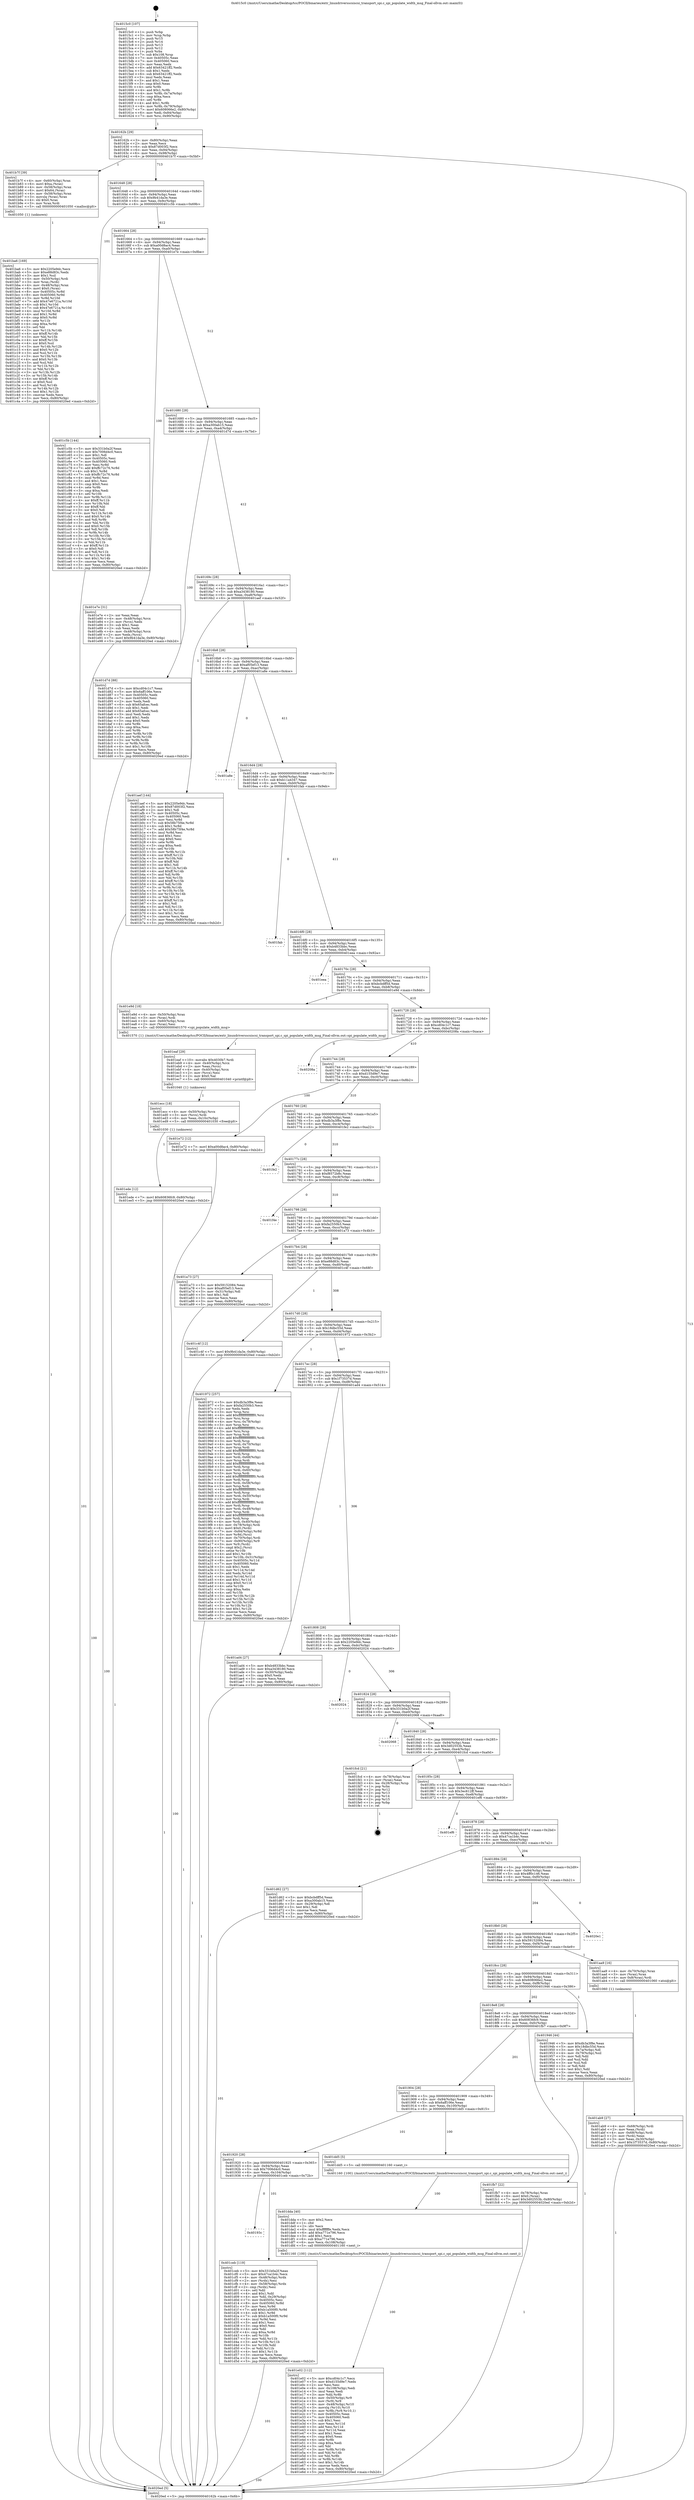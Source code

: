 digraph "0x4015c0" {
  label = "0x4015c0 (/mnt/c/Users/mathe/Desktop/tcc/POCII/binaries/extr_linuxdriversscsiscsi_transport_spi.c_spi_populate_width_msg_Final-ollvm.out::main(0))"
  labelloc = "t"
  node[shape=record]

  Entry [label="",width=0.3,height=0.3,shape=circle,fillcolor=black,style=filled]
  "0x40162b" [label="{
     0x40162b [29]\l
     | [instrs]\l
     &nbsp;&nbsp;0x40162b \<+3\>: mov -0x80(%rbp),%eax\l
     &nbsp;&nbsp;0x40162e \<+2\>: mov %eax,%ecx\l
     &nbsp;&nbsp;0x401630 \<+6\>: sub $0x87d003f2,%ecx\l
     &nbsp;&nbsp;0x401636 \<+6\>: mov %eax,-0x94(%rbp)\l
     &nbsp;&nbsp;0x40163c \<+6\>: mov %ecx,-0x98(%rbp)\l
     &nbsp;&nbsp;0x401642 \<+6\>: je 0000000000401b7f \<main+0x5bf\>\l
  }"]
  "0x401b7f" [label="{
     0x401b7f [39]\l
     | [instrs]\l
     &nbsp;&nbsp;0x401b7f \<+4\>: mov -0x60(%rbp),%rax\l
     &nbsp;&nbsp;0x401b83 \<+6\>: movl $0xa,(%rax)\l
     &nbsp;&nbsp;0x401b89 \<+4\>: mov -0x58(%rbp),%rax\l
     &nbsp;&nbsp;0x401b8d \<+6\>: movl $0x64,(%rax)\l
     &nbsp;&nbsp;0x401b93 \<+4\>: mov -0x58(%rbp),%rax\l
     &nbsp;&nbsp;0x401b97 \<+3\>: movslq (%rax),%rax\l
     &nbsp;&nbsp;0x401b9a \<+4\>: shl $0x0,%rax\l
     &nbsp;&nbsp;0x401b9e \<+3\>: mov %rax,%rdi\l
     &nbsp;&nbsp;0x401ba1 \<+5\>: call 0000000000401050 \<malloc@plt\>\l
     | [calls]\l
     &nbsp;&nbsp;0x401050 \{1\} (unknown)\l
  }"]
  "0x401648" [label="{
     0x401648 [28]\l
     | [instrs]\l
     &nbsp;&nbsp;0x401648 \<+5\>: jmp 000000000040164d \<main+0x8d\>\l
     &nbsp;&nbsp;0x40164d \<+6\>: mov -0x94(%rbp),%eax\l
     &nbsp;&nbsp;0x401653 \<+5\>: sub $0x9b41da3e,%eax\l
     &nbsp;&nbsp;0x401658 \<+6\>: mov %eax,-0x9c(%rbp)\l
     &nbsp;&nbsp;0x40165e \<+6\>: je 0000000000401c5b \<main+0x69b\>\l
  }"]
  Exit [label="",width=0.3,height=0.3,shape=circle,fillcolor=black,style=filled,peripheries=2]
  "0x401c5b" [label="{
     0x401c5b [144]\l
     | [instrs]\l
     &nbsp;&nbsp;0x401c5b \<+5\>: mov $0x331b0a2f,%eax\l
     &nbsp;&nbsp;0x401c60 \<+5\>: mov $0x7006d4c0,%ecx\l
     &nbsp;&nbsp;0x401c65 \<+2\>: mov $0x1,%dl\l
     &nbsp;&nbsp;0x401c67 \<+7\>: mov 0x40505c,%esi\l
     &nbsp;&nbsp;0x401c6e \<+7\>: mov 0x405060,%edi\l
     &nbsp;&nbsp;0x401c75 \<+3\>: mov %esi,%r8d\l
     &nbsp;&nbsp;0x401c78 \<+7\>: add $0xffc72c76,%r8d\l
     &nbsp;&nbsp;0x401c7f \<+4\>: sub $0x1,%r8d\l
     &nbsp;&nbsp;0x401c83 \<+7\>: sub $0xffc72c76,%r8d\l
     &nbsp;&nbsp;0x401c8a \<+4\>: imul %r8d,%esi\l
     &nbsp;&nbsp;0x401c8e \<+3\>: and $0x1,%esi\l
     &nbsp;&nbsp;0x401c91 \<+3\>: cmp $0x0,%esi\l
     &nbsp;&nbsp;0x401c94 \<+4\>: sete %r9b\l
     &nbsp;&nbsp;0x401c98 \<+3\>: cmp $0xa,%edi\l
     &nbsp;&nbsp;0x401c9b \<+4\>: setl %r10b\l
     &nbsp;&nbsp;0x401c9f \<+3\>: mov %r9b,%r11b\l
     &nbsp;&nbsp;0x401ca2 \<+4\>: xor $0xff,%r11b\l
     &nbsp;&nbsp;0x401ca6 \<+3\>: mov %r10b,%bl\l
     &nbsp;&nbsp;0x401ca9 \<+3\>: xor $0xff,%bl\l
     &nbsp;&nbsp;0x401cac \<+3\>: xor $0x0,%dl\l
     &nbsp;&nbsp;0x401caf \<+3\>: mov %r11b,%r14b\l
     &nbsp;&nbsp;0x401cb2 \<+4\>: and $0x0,%r14b\l
     &nbsp;&nbsp;0x401cb6 \<+3\>: and %dl,%r9b\l
     &nbsp;&nbsp;0x401cb9 \<+3\>: mov %bl,%r15b\l
     &nbsp;&nbsp;0x401cbc \<+4\>: and $0x0,%r15b\l
     &nbsp;&nbsp;0x401cc0 \<+3\>: and %dl,%r10b\l
     &nbsp;&nbsp;0x401cc3 \<+3\>: or %r9b,%r14b\l
     &nbsp;&nbsp;0x401cc6 \<+3\>: or %r10b,%r15b\l
     &nbsp;&nbsp;0x401cc9 \<+3\>: xor %r15b,%r14b\l
     &nbsp;&nbsp;0x401ccc \<+3\>: or %bl,%r11b\l
     &nbsp;&nbsp;0x401ccf \<+4\>: xor $0xff,%r11b\l
     &nbsp;&nbsp;0x401cd3 \<+3\>: or $0x0,%dl\l
     &nbsp;&nbsp;0x401cd6 \<+3\>: and %dl,%r11b\l
     &nbsp;&nbsp;0x401cd9 \<+3\>: or %r11b,%r14b\l
     &nbsp;&nbsp;0x401cdc \<+4\>: test $0x1,%r14b\l
     &nbsp;&nbsp;0x401ce0 \<+3\>: cmovne %ecx,%eax\l
     &nbsp;&nbsp;0x401ce3 \<+3\>: mov %eax,-0x80(%rbp)\l
     &nbsp;&nbsp;0x401ce6 \<+5\>: jmp 00000000004020ed \<main+0xb2d\>\l
  }"]
  "0x401664" [label="{
     0x401664 [28]\l
     | [instrs]\l
     &nbsp;&nbsp;0x401664 \<+5\>: jmp 0000000000401669 \<main+0xa9\>\l
     &nbsp;&nbsp;0x401669 \<+6\>: mov -0x94(%rbp),%eax\l
     &nbsp;&nbsp;0x40166f \<+5\>: sub $0xa00d8ac4,%eax\l
     &nbsp;&nbsp;0x401674 \<+6\>: mov %eax,-0xa0(%rbp)\l
     &nbsp;&nbsp;0x40167a \<+6\>: je 0000000000401e7e \<main+0x8be\>\l
  }"]
  "0x401ede" [label="{
     0x401ede [12]\l
     | [instrs]\l
     &nbsp;&nbsp;0x401ede \<+7\>: movl $0x60836fc9,-0x80(%rbp)\l
     &nbsp;&nbsp;0x401ee5 \<+5\>: jmp 00000000004020ed \<main+0xb2d\>\l
  }"]
  "0x401e7e" [label="{
     0x401e7e [31]\l
     | [instrs]\l
     &nbsp;&nbsp;0x401e7e \<+2\>: xor %eax,%eax\l
     &nbsp;&nbsp;0x401e80 \<+4\>: mov -0x48(%rbp),%rcx\l
     &nbsp;&nbsp;0x401e84 \<+2\>: mov (%rcx),%edx\l
     &nbsp;&nbsp;0x401e86 \<+3\>: sub $0x1,%eax\l
     &nbsp;&nbsp;0x401e89 \<+2\>: sub %eax,%edx\l
     &nbsp;&nbsp;0x401e8b \<+4\>: mov -0x48(%rbp),%rcx\l
     &nbsp;&nbsp;0x401e8f \<+2\>: mov %edx,(%rcx)\l
     &nbsp;&nbsp;0x401e91 \<+7\>: movl $0x9b41da3e,-0x80(%rbp)\l
     &nbsp;&nbsp;0x401e98 \<+5\>: jmp 00000000004020ed \<main+0xb2d\>\l
  }"]
  "0x401680" [label="{
     0x401680 [28]\l
     | [instrs]\l
     &nbsp;&nbsp;0x401680 \<+5\>: jmp 0000000000401685 \<main+0xc5\>\l
     &nbsp;&nbsp;0x401685 \<+6\>: mov -0x94(%rbp),%eax\l
     &nbsp;&nbsp;0x40168b \<+5\>: sub $0xa300ab15,%eax\l
     &nbsp;&nbsp;0x401690 \<+6\>: mov %eax,-0xa4(%rbp)\l
     &nbsp;&nbsp;0x401696 \<+6\>: je 0000000000401d7d \<main+0x7bd\>\l
  }"]
  "0x401ecc" [label="{
     0x401ecc [18]\l
     | [instrs]\l
     &nbsp;&nbsp;0x401ecc \<+4\>: mov -0x50(%rbp),%rcx\l
     &nbsp;&nbsp;0x401ed0 \<+3\>: mov (%rcx),%rdi\l
     &nbsp;&nbsp;0x401ed3 \<+6\>: mov %eax,-0x10c(%rbp)\l
     &nbsp;&nbsp;0x401ed9 \<+5\>: call 0000000000401030 \<free@plt\>\l
     | [calls]\l
     &nbsp;&nbsp;0x401030 \{1\} (unknown)\l
  }"]
  "0x401d7d" [label="{
     0x401d7d [88]\l
     | [instrs]\l
     &nbsp;&nbsp;0x401d7d \<+5\>: mov $0xcd04c1c7,%eax\l
     &nbsp;&nbsp;0x401d82 \<+5\>: mov $0x6aff106e,%ecx\l
     &nbsp;&nbsp;0x401d87 \<+7\>: mov 0x40505c,%edx\l
     &nbsp;&nbsp;0x401d8e \<+7\>: mov 0x405060,%esi\l
     &nbsp;&nbsp;0x401d95 \<+2\>: mov %edx,%edi\l
     &nbsp;&nbsp;0x401d97 \<+6\>: sub $0x65afcec,%edi\l
     &nbsp;&nbsp;0x401d9d \<+3\>: sub $0x1,%edi\l
     &nbsp;&nbsp;0x401da0 \<+6\>: add $0x65afcec,%edi\l
     &nbsp;&nbsp;0x401da6 \<+3\>: imul %edi,%edx\l
     &nbsp;&nbsp;0x401da9 \<+3\>: and $0x1,%edx\l
     &nbsp;&nbsp;0x401dac \<+3\>: cmp $0x0,%edx\l
     &nbsp;&nbsp;0x401daf \<+4\>: sete %r8b\l
     &nbsp;&nbsp;0x401db3 \<+3\>: cmp $0xa,%esi\l
     &nbsp;&nbsp;0x401db6 \<+4\>: setl %r9b\l
     &nbsp;&nbsp;0x401dba \<+3\>: mov %r8b,%r10b\l
     &nbsp;&nbsp;0x401dbd \<+3\>: and %r9b,%r10b\l
     &nbsp;&nbsp;0x401dc0 \<+3\>: xor %r9b,%r8b\l
     &nbsp;&nbsp;0x401dc3 \<+3\>: or %r8b,%r10b\l
     &nbsp;&nbsp;0x401dc6 \<+4\>: test $0x1,%r10b\l
     &nbsp;&nbsp;0x401dca \<+3\>: cmovne %ecx,%eax\l
     &nbsp;&nbsp;0x401dcd \<+3\>: mov %eax,-0x80(%rbp)\l
     &nbsp;&nbsp;0x401dd0 \<+5\>: jmp 00000000004020ed \<main+0xb2d\>\l
  }"]
  "0x40169c" [label="{
     0x40169c [28]\l
     | [instrs]\l
     &nbsp;&nbsp;0x40169c \<+5\>: jmp 00000000004016a1 \<main+0xe1\>\l
     &nbsp;&nbsp;0x4016a1 \<+6\>: mov -0x94(%rbp),%eax\l
     &nbsp;&nbsp;0x4016a7 \<+5\>: sub $0xa3438180,%eax\l
     &nbsp;&nbsp;0x4016ac \<+6\>: mov %eax,-0xa8(%rbp)\l
     &nbsp;&nbsp;0x4016b2 \<+6\>: je 0000000000401aef \<main+0x52f\>\l
  }"]
  "0x401eaf" [label="{
     0x401eaf [29]\l
     | [instrs]\l
     &nbsp;&nbsp;0x401eaf \<+10\>: movabs $0x4030b7,%rdi\l
     &nbsp;&nbsp;0x401eb9 \<+4\>: mov -0x40(%rbp),%rcx\l
     &nbsp;&nbsp;0x401ebd \<+2\>: mov %eax,(%rcx)\l
     &nbsp;&nbsp;0x401ebf \<+4\>: mov -0x40(%rbp),%rcx\l
     &nbsp;&nbsp;0x401ec3 \<+2\>: mov (%rcx),%esi\l
     &nbsp;&nbsp;0x401ec5 \<+2\>: mov $0x0,%al\l
     &nbsp;&nbsp;0x401ec7 \<+5\>: call 0000000000401040 \<printf@plt\>\l
     | [calls]\l
     &nbsp;&nbsp;0x401040 \{1\} (unknown)\l
  }"]
  "0x401aef" [label="{
     0x401aef [144]\l
     | [instrs]\l
     &nbsp;&nbsp;0x401aef \<+5\>: mov $0x2205e9dc,%eax\l
     &nbsp;&nbsp;0x401af4 \<+5\>: mov $0x87d003f2,%ecx\l
     &nbsp;&nbsp;0x401af9 \<+2\>: mov $0x1,%dl\l
     &nbsp;&nbsp;0x401afb \<+7\>: mov 0x40505c,%esi\l
     &nbsp;&nbsp;0x401b02 \<+7\>: mov 0x405060,%edi\l
     &nbsp;&nbsp;0x401b09 \<+3\>: mov %esi,%r8d\l
     &nbsp;&nbsp;0x401b0c \<+7\>: sub $0x58b75f4e,%r8d\l
     &nbsp;&nbsp;0x401b13 \<+4\>: sub $0x1,%r8d\l
     &nbsp;&nbsp;0x401b17 \<+7\>: add $0x58b75f4e,%r8d\l
     &nbsp;&nbsp;0x401b1e \<+4\>: imul %r8d,%esi\l
     &nbsp;&nbsp;0x401b22 \<+3\>: and $0x1,%esi\l
     &nbsp;&nbsp;0x401b25 \<+3\>: cmp $0x0,%esi\l
     &nbsp;&nbsp;0x401b28 \<+4\>: sete %r9b\l
     &nbsp;&nbsp;0x401b2c \<+3\>: cmp $0xa,%edi\l
     &nbsp;&nbsp;0x401b2f \<+4\>: setl %r10b\l
     &nbsp;&nbsp;0x401b33 \<+3\>: mov %r9b,%r11b\l
     &nbsp;&nbsp;0x401b36 \<+4\>: xor $0xff,%r11b\l
     &nbsp;&nbsp;0x401b3a \<+3\>: mov %r10b,%bl\l
     &nbsp;&nbsp;0x401b3d \<+3\>: xor $0xff,%bl\l
     &nbsp;&nbsp;0x401b40 \<+3\>: xor $0x1,%dl\l
     &nbsp;&nbsp;0x401b43 \<+3\>: mov %r11b,%r14b\l
     &nbsp;&nbsp;0x401b46 \<+4\>: and $0xff,%r14b\l
     &nbsp;&nbsp;0x401b4a \<+3\>: and %dl,%r9b\l
     &nbsp;&nbsp;0x401b4d \<+3\>: mov %bl,%r15b\l
     &nbsp;&nbsp;0x401b50 \<+4\>: and $0xff,%r15b\l
     &nbsp;&nbsp;0x401b54 \<+3\>: and %dl,%r10b\l
     &nbsp;&nbsp;0x401b57 \<+3\>: or %r9b,%r14b\l
     &nbsp;&nbsp;0x401b5a \<+3\>: or %r10b,%r15b\l
     &nbsp;&nbsp;0x401b5d \<+3\>: xor %r15b,%r14b\l
     &nbsp;&nbsp;0x401b60 \<+3\>: or %bl,%r11b\l
     &nbsp;&nbsp;0x401b63 \<+4\>: xor $0xff,%r11b\l
     &nbsp;&nbsp;0x401b67 \<+3\>: or $0x1,%dl\l
     &nbsp;&nbsp;0x401b6a \<+3\>: and %dl,%r11b\l
     &nbsp;&nbsp;0x401b6d \<+3\>: or %r11b,%r14b\l
     &nbsp;&nbsp;0x401b70 \<+4\>: test $0x1,%r14b\l
     &nbsp;&nbsp;0x401b74 \<+3\>: cmovne %ecx,%eax\l
     &nbsp;&nbsp;0x401b77 \<+3\>: mov %eax,-0x80(%rbp)\l
     &nbsp;&nbsp;0x401b7a \<+5\>: jmp 00000000004020ed \<main+0xb2d\>\l
  }"]
  "0x4016b8" [label="{
     0x4016b8 [28]\l
     | [instrs]\l
     &nbsp;&nbsp;0x4016b8 \<+5\>: jmp 00000000004016bd \<main+0xfd\>\l
     &nbsp;&nbsp;0x4016bd \<+6\>: mov -0x94(%rbp),%eax\l
     &nbsp;&nbsp;0x4016c3 \<+5\>: sub $0xaf05ef13,%eax\l
     &nbsp;&nbsp;0x4016c8 \<+6\>: mov %eax,-0xac(%rbp)\l
     &nbsp;&nbsp;0x4016ce \<+6\>: je 0000000000401a8e \<main+0x4ce\>\l
  }"]
  "0x401e02" [label="{
     0x401e02 [112]\l
     | [instrs]\l
     &nbsp;&nbsp;0x401e02 \<+5\>: mov $0xcd04c1c7,%ecx\l
     &nbsp;&nbsp;0x401e07 \<+5\>: mov $0xd155d9e7,%edx\l
     &nbsp;&nbsp;0x401e0c \<+2\>: xor %esi,%esi\l
     &nbsp;&nbsp;0x401e0e \<+6\>: mov -0x108(%rbp),%edi\l
     &nbsp;&nbsp;0x401e14 \<+3\>: imul %eax,%edi\l
     &nbsp;&nbsp;0x401e17 \<+3\>: mov %dil,%r8b\l
     &nbsp;&nbsp;0x401e1a \<+4\>: mov -0x50(%rbp),%r9\l
     &nbsp;&nbsp;0x401e1e \<+3\>: mov (%r9),%r9\l
     &nbsp;&nbsp;0x401e21 \<+4\>: mov -0x48(%rbp),%r10\l
     &nbsp;&nbsp;0x401e25 \<+3\>: movslq (%r10),%r10\l
     &nbsp;&nbsp;0x401e28 \<+4\>: mov %r8b,(%r9,%r10,1)\l
     &nbsp;&nbsp;0x401e2c \<+7\>: mov 0x40505c,%eax\l
     &nbsp;&nbsp;0x401e33 \<+7\>: mov 0x405060,%edi\l
     &nbsp;&nbsp;0x401e3a \<+3\>: sub $0x1,%esi\l
     &nbsp;&nbsp;0x401e3d \<+3\>: mov %eax,%r11d\l
     &nbsp;&nbsp;0x401e40 \<+3\>: add %esi,%r11d\l
     &nbsp;&nbsp;0x401e43 \<+4\>: imul %r11d,%eax\l
     &nbsp;&nbsp;0x401e47 \<+3\>: and $0x1,%eax\l
     &nbsp;&nbsp;0x401e4a \<+3\>: cmp $0x0,%eax\l
     &nbsp;&nbsp;0x401e4d \<+4\>: sete %r8b\l
     &nbsp;&nbsp;0x401e51 \<+3\>: cmp $0xa,%edi\l
     &nbsp;&nbsp;0x401e54 \<+3\>: setl %bl\l
     &nbsp;&nbsp;0x401e57 \<+3\>: mov %r8b,%r14b\l
     &nbsp;&nbsp;0x401e5a \<+3\>: and %bl,%r14b\l
     &nbsp;&nbsp;0x401e5d \<+3\>: xor %bl,%r8b\l
     &nbsp;&nbsp;0x401e60 \<+3\>: or %r8b,%r14b\l
     &nbsp;&nbsp;0x401e63 \<+4\>: test $0x1,%r14b\l
     &nbsp;&nbsp;0x401e67 \<+3\>: cmovne %edx,%ecx\l
     &nbsp;&nbsp;0x401e6a \<+3\>: mov %ecx,-0x80(%rbp)\l
     &nbsp;&nbsp;0x401e6d \<+5\>: jmp 00000000004020ed \<main+0xb2d\>\l
  }"]
  "0x401a8e" [label="{
     0x401a8e\l
  }", style=dashed]
  "0x4016d4" [label="{
     0x4016d4 [28]\l
     | [instrs]\l
     &nbsp;&nbsp;0x4016d4 \<+5\>: jmp 00000000004016d9 \<main+0x119\>\l
     &nbsp;&nbsp;0x4016d9 \<+6\>: mov -0x94(%rbp),%eax\l
     &nbsp;&nbsp;0x4016df \<+5\>: sub $0xb11a4347,%eax\l
     &nbsp;&nbsp;0x4016e4 \<+6\>: mov %eax,-0xb0(%rbp)\l
     &nbsp;&nbsp;0x4016ea \<+6\>: je 0000000000401fab \<main+0x9eb\>\l
  }"]
  "0x401dda" [label="{
     0x401dda [40]\l
     | [instrs]\l
     &nbsp;&nbsp;0x401dda \<+5\>: mov $0x2,%ecx\l
     &nbsp;&nbsp;0x401ddf \<+1\>: cltd\l
     &nbsp;&nbsp;0x401de0 \<+2\>: idiv %ecx\l
     &nbsp;&nbsp;0x401de2 \<+6\>: imul $0xfffffffe,%edx,%ecx\l
     &nbsp;&nbsp;0x401de8 \<+6\>: add $0xa771e796,%ecx\l
     &nbsp;&nbsp;0x401dee \<+3\>: add $0x1,%ecx\l
     &nbsp;&nbsp;0x401df1 \<+6\>: sub $0xa771e796,%ecx\l
     &nbsp;&nbsp;0x401df7 \<+6\>: mov %ecx,-0x108(%rbp)\l
     &nbsp;&nbsp;0x401dfd \<+5\>: call 0000000000401160 \<next_i\>\l
     | [calls]\l
     &nbsp;&nbsp;0x401160 \{100\} (/mnt/c/Users/mathe/Desktop/tcc/POCII/binaries/extr_linuxdriversscsiscsi_transport_spi.c_spi_populate_width_msg_Final-ollvm.out::next_i)\l
  }"]
  "0x401fab" [label="{
     0x401fab\l
  }", style=dashed]
  "0x4016f0" [label="{
     0x4016f0 [28]\l
     | [instrs]\l
     &nbsp;&nbsp;0x4016f0 \<+5\>: jmp 00000000004016f5 \<main+0x135\>\l
     &nbsp;&nbsp;0x4016f5 \<+6\>: mov -0x94(%rbp),%eax\l
     &nbsp;&nbsp;0x4016fb \<+5\>: sub $0xb4833bbc,%eax\l
     &nbsp;&nbsp;0x401700 \<+6\>: mov %eax,-0xb4(%rbp)\l
     &nbsp;&nbsp;0x401706 \<+6\>: je 0000000000401eea \<main+0x92a\>\l
  }"]
  "0x40193c" [label="{
     0x40193c\l
  }", style=dashed]
  "0x401eea" [label="{
     0x401eea\l
  }", style=dashed]
  "0x40170c" [label="{
     0x40170c [28]\l
     | [instrs]\l
     &nbsp;&nbsp;0x40170c \<+5\>: jmp 0000000000401711 \<main+0x151\>\l
     &nbsp;&nbsp;0x401711 \<+6\>: mov -0x94(%rbp),%eax\l
     &nbsp;&nbsp;0x401717 \<+5\>: sub $0xbcbdff5d,%eax\l
     &nbsp;&nbsp;0x40171c \<+6\>: mov %eax,-0xb8(%rbp)\l
     &nbsp;&nbsp;0x401722 \<+6\>: je 0000000000401e9d \<main+0x8dd\>\l
  }"]
  "0x401ceb" [label="{
     0x401ceb [119]\l
     | [instrs]\l
     &nbsp;&nbsp;0x401ceb \<+5\>: mov $0x331b0a2f,%eax\l
     &nbsp;&nbsp;0x401cf0 \<+5\>: mov $0x47ca1b4c,%ecx\l
     &nbsp;&nbsp;0x401cf5 \<+4\>: mov -0x48(%rbp),%rdx\l
     &nbsp;&nbsp;0x401cf9 \<+2\>: mov (%rdx),%esi\l
     &nbsp;&nbsp;0x401cfb \<+4\>: mov -0x58(%rbp),%rdx\l
     &nbsp;&nbsp;0x401cff \<+2\>: cmp (%rdx),%esi\l
     &nbsp;&nbsp;0x401d01 \<+4\>: setl %dil\l
     &nbsp;&nbsp;0x401d05 \<+4\>: and $0x1,%dil\l
     &nbsp;&nbsp;0x401d09 \<+4\>: mov %dil,-0x29(%rbp)\l
     &nbsp;&nbsp;0x401d0d \<+7\>: mov 0x40505c,%esi\l
     &nbsp;&nbsp;0x401d14 \<+8\>: mov 0x405060,%r8d\l
     &nbsp;&nbsp;0x401d1c \<+3\>: mov %esi,%r9d\l
     &nbsp;&nbsp;0x401d1f \<+7\>: add $0xb1a500f0,%r9d\l
     &nbsp;&nbsp;0x401d26 \<+4\>: sub $0x1,%r9d\l
     &nbsp;&nbsp;0x401d2a \<+7\>: sub $0xb1a500f0,%r9d\l
     &nbsp;&nbsp;0x401d31 \<+4\>: imul %r9d,%esi\l
     &nbsp;&nbsp;0x401d35 \<+3\>: and $0x1,%esi\l
     &nbsp;&nbsp;0x401d38 \<+3\>: cmp $0x0,%esi\l
     &nbsp;&nbsp;0x401d3b \<+4\>: sete %dil\l
     &nbsp;&nbsp;0x401d3f \<+4\>: cmp $0xa,%r8d\l
     &nbsp;&nbsp;0x401d43 \<+4\>: setl %r10b\l
     &nbsp;&nbsp;0x401d47 \<+3\>: mov %dil,%r11b\l
     &nbsp;&nbsp;0x401d4a \<+3\>: and %r10b,%r11b\l
     &nbsp;&nbsp;0x401d4d \<+3\>: xor %r10b,%dil\l
     &nbsp;&nbsp;0x401d50 \<+3\>: or %dil,%r11b\l
     &nbsp;&nbsp;0x401d53 \<+4\>: test $0x1,%r11b\l
     &nbsp;&nbsp;0x401d57 \<+3\>: cmovne %ecx,%eax\l
     &nbsp;&nbsp;0x401d5a \<+3\>: mov %eax,-0x80(%rbp)\l
     &nbsp;&nbsp;0x401d5d \<+5\>: jmp 00000000004020ed \<main+0xb2d\>\l
  }"]
  "0x401e9d" [label="{
     0x401e9d [18]\l
     | [instrs]\l
     &nbsp;&nbsp;0x401e9d \<+4\>: mov -0x50(%rbp),%rax\l
     &nbsp;&nbsp;0x401ea1 \<+3\>: mov (%rax),%rdi\l
     &nbsp;&nbsp;0x401ea4 \<+4\>: mov -0x60(%rbp),%rax\l
     &nbsp;&nbsp;0x401ea8 \<+2\>: mov (%rax),%esi\l
     &nbsp;&nbsp;0x401eaa \<+5\>: call 0000000000401570 \<spi_populate_width_msg\>\l
     | [calls]\l
     &nbsp;&nbsp;0x401570 \{1\} (/mnt/c/Users/mathe/Desktop/tcc/POCII/binaries/extr_linuxdriversscsiscsi_transport_spi.c_spi_populate_width_msg_Final-ollvm.out::spi_populate_width_msg)\l
  }"]
  "0x401728" [label="{
     0x401728 [28]\l
     | [instrs]\l
     &nbsp;&nbsp;0x401728 \<+5\>: jmp 000000000040172d \<main+0x16d\>\l
     &nbsp;&nbsp;0x40172d \<+6\>: mov -0x94(%rbp),%eax\l
     &nbsp;&nbsp;0x401733 \<+5\>: sub $0xcd04c1c7,%eax\l
     &nbsp;&nbsp;0x401738 \<+6\>: mov %eax,-0xbc(%rbp)\l
     &nbsp;&nbsp;0x40173e \<+6\>: je 000000000040208a \<main+0xaca\>\l
  }"]
  "0x401920" [label="{
     0x401920 [28]\l
     | [instrs]\l
     &nbsp;&nbsp;0x401920 \<+5\>: jmp 0000000000401925 \<main+0x365\>\l
     &nbsp;&nbsp;0x401925 \<+6\>: mov -0x94(%rbp),%eax\l
     &nbsp;&nbsp;0x40192b \<+5\>: sub $0x7006d4c0,%eax\l
     &nbsp;&nbsp;0x401930 \<+6\>: mov %eax,-0x104(%rbp)\l
     &nbsp;&nbsp;0x401936 \<+6\>: je 0000000000401ceb \<main+0x72b\>\l
  }"]
  "0x40208a" [label="{
     0x40208a\l
  }", style=dashed]
  "0x401744" [label="{
     0x401744 [28]\l
     | [instrs]\l
     &nbsp;&nbsp;0x401744 \<+5\>: jmp 0000000000401749 \<main+0x189\>\l
     &nbsp;&nbsp;0x401749 \<+6\>: mov -0x94(%rbp),%eax\l
     &nbsp;&nbsp;0x40174f \<+5\>: sub $0xd155d9e7,%eax\l
     &nbsp;&nbsp;0x401754 \<+6\>: mov %eax,-0xc0(%rbp)\l
     &nbsp;&nbsp;0x40175a \<+6\>: je 0000000000401e72 \<main+0x8b2\>\l
  }"]
  "0x401dd5" [label="{
     0x401dd5 [5]\l
     | [instrs]\l
     &nbsp;&nbsp;0x401dd5 \<+5\>: call 0000000000401160 \<next_i\>\l
     | [calls]\l
     &nbsp;&nbsp;0x401160 \{100\} (/mnt/c/Users/mathe/Desktop/tcc/POCII/binaries/extr_linuxdriversscsiscsi_transport_spi.c_spi_populate_width_msg_Final-ollvm.out::next_i)\l
  }"]
  "0x401e72" [label="{
     0x401e72 [12]\l
     | [instrs]\l
     &nbsp;&nbsp;0x401e72 \<+7\>: movl $0xa00d8ac4,-0x80(%rbp)\l
     &nbsp;&nbsp;0x401e79 \<+5\>: jmp 00000000004020ed \<main+0xb2d\>\l
  }"]
  "0x401760" [label="{
     0x401760 [28]\l
     | [instrs]\l
     &nbsp;&nbsp;0x401760 \<+5\>: jmp 0000000000401765 \<main+0x1a5\>\l
     &nbsp;&nbsp;0x401765 \<+6\>: mov -0x94(%rbp),%eax\l
     &nbsp;&nbsp;0x40176b \<+5\>: sub $0xdb3a3f8e,%eax\l
     &nbsp;&nbsp;0x401770 \<+6\>: mov %eax,-0xc4(%rbp)\l
     &nbsp;&nbsp;0x401776 \<+6\>: je 0000000000401fe2 \<main+0xa22\>\l
  }"]
  "0x401904" [label="{
     0x401904 [28]\l
     | [instrs]\l
     &nbsp;&nbsp;0x401904 \<+5\>: jmp 0000000000401909 \<main+0x349\>\l
     &nbsp;&nbsp;0x401909 \<+6\>: mov -0x94(%rbp),%eax\l
     &nbsp;&nbsp;0x40190f \<+5\>: sub $0x6aff106e,%eax\l
     &nbsp;&nbsp;0x401914 \<+6\>: mov %eax,-0x100(%rbp)\l
     &nbsp;&nbsp;0x40191a \<+6\>: je 0000000000401dd5 \<main+0x815\>\l
  }"]
  "0x401fe2" [label="{
     0x401fe2\l
  }", style=dashed]
  "0x40177c" [label="{
     0x40177c [28]\l
     | [instrs]\l
     &nbsp;&nbsp;0x40177c \<+5\>: jmp 0000000000401781 \<main+0x1c1\>\l
     &nbsp;&nbsp;0x401781 \<+6\>: mov -0x94(%rbp),%eax\l
     &nbsp;&nbsp;0x401787 \<+5\>: sub $0xf8572b8c,%eax\l
     &nbsp;&nbsp;0x40178c \<+6\>: mov %eax,-0xc8(%rbp)\l
     &nbsp;&nbsp;0x401792 \<+6\>: je 0000000000401f4e \<main+0x98e\>\l
  }"]
  "0x401fb7" [label="{
     0x401fb7 [22]\l
     | [instrs]\l
     &nbsp;&nbsp;0x401fb7 \<+4\>: mov -0x78(%rbp),%rax\l
     &nbsp;&nbsp;0x401fbb \<+6\>: movl $0x0,(%rax)\l
     &nbsp;&nbsp;0x401fc1 \<+7\>: movl $0x3d02553b,-0x80(%rbp)\l
     &nbsp;&nbsp;0x401fc8 \<+5\>: jmp 00000000004020ed \<main+0xb2d\>\l
  }"]
  "0x401f4e" [label="{
     0x401f4e\l
  }", style=dashed]
  "0x401798" [label="{
     0x401798 [28]\l
     | [instrs]\l
     &nbsp;&nbsp;0x401798 \<+5\>: jmp 000000000040179d \<main+0x1dd\>\l
     &nbsp;&nbsp;0x40179d \<+6\>: mov -0x94(%rbp),%eax\l
     &nbsp;&nbsp;0x4017a3 \<+5\>: sub $0xfa2550b3,%eax\l
     &nbsp;&nbsp;0x4017a8 \<+6\>: mov %eax,-0xcc(%rbp)\l
     &nbsp;&nbsp;0x4017ae \<+6\>: je 0000000000401a73 \<main+0x4b3\>\l
  }"]
  "0x401ba6" [label="{
     0x401ba6 [169]\l
     | [instrs]\l
     &nbsp;&nbsp;0x401ba6 \<+5\>: mov $0x2205e9dc,%ecx\l
     &nbsp;&nbsp;0x401bab \<+5\>: mov $0xe88d83c,%edx\l
     &nbsp;&nbsp;0x401bb0 \<+3\>: mov $0x1,%sil\l
     &nbsp;&nbsp;0x401bb3 \<+4\>: mov -0x50(%rbp),%rdi\l
     &nbsp;&nbsp;0x401bb7 \<+3\>: mov %rax,(%rdi)\l
     &nbsp;&nbsp;0x401bba \<+4\>: mov -0x48(%rbp),%rax\l
     &nbsp;&nbsp;0x401bbe \<+6\>: movl $0x0,(%rax)\l
     &nbsp;&nbsp;0x401bc4 \<+8\>: mov 0x40505c,%r8d\l
     &nbsp;&nbsp;0x401bcc \<+8\>: mov 0x405060,%r9d\l
     &nbsp;&nbsp;0x401bd4 \<+3\>: mov %r8d,%r10d\l
     &nbsp;&nbsp;0x401bd7 \<+7\>: add $0x47e6721a,%r10d\l
     &nbsp;&nbsp;0x401bde \<+4\>: sub $0x1,%r10d\l
     &nbsp;&nbsp;0x401be2 \<+7\>: sub $0x47e6721a,%r10d\l
     &nbsp;&nbsp;0x401be9 \<+4\>: imul %r10d,%r8d\l
     &nbsp;&nbsp;0x401bed \<+4\>: and $0x1,%r8d\l
     &nbsp;&nbsp;0x401bf1 \<+4\>: cmp $0x0,%r8d\l
     &nbsp;&nbsp;0x401bf5 \<+4\>: sete %r11b\l
     &nbsp;&nbsp;0x401bf9 \<+4\>: cmp $0xa,%r9d\l
     &nbsp;&nbsp;0x401bfd \<+3\>: setl %bl\l
     &nbsp;&nbsp;0x401c00 \<+3\>: mov %r11b,%r14b\l
     &nbsp;&nbsp;0x401c03 \<+4\>: xor $0xff,%r14b\l
     &nbsp;&nbsp;0x401c07 \<+3\>: mov %bl,%r15b\l
     &nbsp;&nbsp;0x401c0a \<+4\>: xor $0xff,%r15b\l
     &nbsp;&nbsp;0x401c0e \<+4\>: xor $0x0,%sil\l
     &nbsp;&nbsp;0x401c12 \<+3\>: mov %r14b,%r12b\l
     &nbsp;&nbsp;0x401c15 \<+4\>: and $0x0,%r12b\l
     &nbsp;&nbsp;0x401c19 \<+3\>: and %sil,%r11b\l
     &nbsp;&nbsp;0x401c1c \<+3\>: mov %r15b,%r13b\l
     &nbsp;&nbsp;0x401c1f \<+4\>: and $0x0,%r13b\l
     &nbsp;&nbsp;0x401c23 \<+3\>: and %sil,%bl\l
     &nbsp;&nbsp;0x401c26 \<+3\>: or %r11b,%r12b\l
     &nbsp;&nbsp;0x401c29 \<+3\>: or %bl,%r13b\l
     &nbsp;&nbsp;0x401c2c \<+3\>: xor %r13b,%r12b\l
     &nbsp;&nbsp;0x401c2f \<+3\>: or %r15b,%r14b\l
     &nbsp;&nbsp;0x401c32 \<+4\>: xor $0xff,%r14b\l
     &nbsp;&nbsp;0x401c36 \<+4\>: or $0x0,%sil\l
     &nbsp;&nbsp;0x401c3a \<+3\>: and %sil,%r14b\l
     &nbsp;&nbsp;0x401c3d \<+3\>: or %r14b,%r12b\l
     &nbsp;&nbsp;0x401c40 \<+4\>: test $0x1,%r12b\l
     &nbsp;&nbsp;0x401c44 \<+3\>: cmovne %edx,%ecx\l
     &nbsp;&nbsp;0x401c47 \<+3\>: mov %ecx,-0x80(%rbp)\l
     &nbsp;&nbsp;0x401c4a \<+5\>: jmp 00000000004020ed \<main+0xb2d\>\l
  }"]
  "0x401a73" [label="{
     0x401a73 [27]\l
     | [instrs]\l
     &nbsp;&nbsp;0x401a73 \<+5\>: mov $0x59152084,%eax\l
     &nbsp;&nbsp;0x401a78 \<+5\>: mov $0xaf05ef13,%ecx\l
     &nbsp;&nbsp;0x401a7d \<+3\>: mov -0x31(%rbp),%dl\l
     &nbsp;&nbsp;0x401a80 \<+3\>: test $0x1,%dl\l
     &nbsp;&nbsp;0x401a83 \<+3\>: cmovne %ecx,%eax\l
     &nbsp;&nbsp;0x401a86 \<+3\>: mov %eax,-0x80(%rbp)\l
     &nbsp;&nbsp;0x401a89 \<+5\>: jmp 00000000004020ed \<main+0xb2d\>\l
  }"]
  "0x4017b4" [label="{
     0x4017b4 [28]\l
     | [instrs]\l
     &nbsp;&nbsp;0x4017b4 \<+5\>: jmp 00000000004017b9 \<main+0x1f9\>\l
     &nbsp;&nbsp;0x4017b9 \<+6\>: mov -0x94(%rbp),%eax\l
     &nbsp;&nbsp;0x4017bf \<+5\>: sub $0xe88d83c,%eax\l
     &nbsp;&nbsp;0x4017c4 \<+6\>: mov %eax,-0xd0(%rbp)\l
     &nbsp;&nbsp;0x4017ca \<+6\>: je 0000000000401c4f \<main+0x68f\>\l
  }"]
  "0x401ab9" [label="{
     0x401ab9 [27]\l
     | [instrs]\l
     &nbsp;&nbsp;0x401ab9 \<+4\>: mov -0x68(%rbp),%rdi\l
     &nbsp;&nbsp;0x401abd \<+2\>: mov %eax,(%rdi)\l
     &nbsp;&nbsp;0x401abf \<+4\>: mov -0x68(%rbp),%rdi\l
     &nbsp;&nbsp;0x401ac3 \<+2\>: mov (%rdi),%eax\l
     &nbsp;&nbsp;0x401ac5 \<+3\>: mov %eax,-0x30(%rbp)\l
     &nbsp;&nbsp;0x401ac8 \<+7\>: movl $0x1f73537d,-0x80(%rbp)\l
     &nbsp;&nbsp;0x401acf \<+5\>: jmp 00000000004020ed \<main+0xb2d\>\l
  }"]
  "0x401c4f" [label="{
     0x401c4f [12]\l
     | [instrs]\l
     &nbsp;&nbsp;0x401c4f \<+7\>: movl $0x9b41da3e,-0x80(%rbp)\l
     &nbsp;&nbsp;0x401c56 \<+5\>: jmp 00000000004020ed \<main+0xb2d\>\l
  }"]
  "0x4017d0" [label="{
     0x4017d0 [28]\l
     | [instrs]\l
     &nbsp;&nbsp;0x4017d0 \<+5\>: jmp 00000000004017d5 \<main+0x215\>\l
     &nbsp;&nbsp;0x4017d5 \<+6\>: mov -0x94(%rbp),%eax\l
     &nbsp;&nbsp;0x4017db \<+5\>: sub $0x18dbc55d,%eax\l
     &nbsp;&nbsp;0x4017e0 \<+6\>: mov %eax,-0xd4(%rbp)\l
     &nbsp;&nbsp;0x4017e6 \<+6\>: je 0000000000401972 \<main+0x3b2\>\l
  }"]
  "0x4015c0" [label="{
     0x4015c0 [107]\l
     | [instrs]\l
     &nbsp;&nbsp;0x4015c0 \<+1\>: push %rbp\l
     &nbsp;&nbsp;0x4015c1 \<+3\>: mov %rsp,%rbp\l
     &nbsp;&nbsp;0x4015c4 \<+2\>: push %r15\l
     &nbsp;&nbsp;0x4015c6 \<+2\>: push %r14\l
     &nbsp;&nbsp;0x4015c8 \<+2\>: push %r13\l
     &nbsp;&nbsp;0x4015ca \<+2\>: push %r12\l
     &nbsp;&nbsp;0x4015cc \<+1\>: push %rbx\l
     &nbsp;&nbsp;0x4015cd \<+7\>: sub $0x108,%rsp\l
     &nbsp;&nbsp;0x4015d4 \<+7\>: mov 0x40505c,%eax\l
     &nbsp;&nbsp;0x4015db \<+7\>: mov 0x405060,%ecx\l
     &nbsp;&nbsp;0x4015e2 \<+2\>: mov %eax,%edx\l
     &nbsp;&nbsp;0x4015e4 \<+6\>: add $0x63421ff2,%edx\l
     &nbsp;&nbsp;0x4015ea \<+3\>: sub $0x1,%edx\l
     &nbsp;&nbsp;0x4015ed \<+6\>: sub $0x63421ff2,%edx\l
     &nbsp;&nbsp;0x4015f3 \<+3\>: imul %edx,%eax\l
     &nbsp;&nbsp;0x4015f6 \<+3\>: and $0x1,%eax\l
     &nbsp;&nbsp;0x4015f9 \<+3\>: cmp $0x0,%eax\l
     &nbsp;&nbsp;0x4015fc \<+4\>: sete %r8b\l
     &nbsp;&nbsp;0x401600 \<+4\>: and $0x1,%r8b\l
     &nbsp;&nbsp;0x401604 \<+4\>: mov %r8b,-0x7a(%rbp)\l
     &nbsp;&nbsp;0x401608 \<+3\>: cmp $0xa,%ecx\l
     &nbsp;&nbsp;0x40160b \<+4\>: setl %r8b\l
     &nbsp;&nbsp;0x40160f \<+4\>: and $0x1,%r8b\l
     &nbsp;&nbsp;0x401613 \<+4\>: mov %r8b,-0x79(%rbp)\l
     &nbsp;&nbsp;0x401617 \<+7\>: movl $0x608066e2,-0x80(%rbp)\l
     &nbsp;&nbsp;0x40161e \<+6\>: mov %edi,-0x84(%rbp)\l
     &nbsp;&nbsp;0x401624 \<+7\>: mov %rsi,-0x90(%rbp)\l
  }"]
  "0x401972" [label="{
     0x401972 [257]\l
     | [instrs]\l
     &nbsp;&nbsp;0x401972 \<+5\>: mov $0xdb3a3f8e,%eax\l
     &nbsp;&nbsp;0x401977 \<+5\>: mov $0xfa2550b3,%ecx\l
     &nbsp;&nbsp;0x40197c \<+2\>: xor %edx,%edx\l
     &nbsp;&nbsp;0x40197e \<+3\>: mov %rsp,%rsi\l
     &nbsp;&nbsp;0x401981 \<+4\>: add $0xfffffffffffffff0,%rsi\l
     &nbsp;&nbsp;0x401985 \<+3\>: mov %rsi,%rsp\l
     &nbsp;&nbsp;0x401988 \<+4\>: mov %rsi,-0x78(%rbp)\l
     &nbsp;&nbsp;0x40198c \<+3\>: mov %rsp,%rsi\l
     &nbsp;&nbsp;0x40198f \<+4\>: add $0xfffffffffffffff0,%rsi\l
     &nbsp;&nbsp;0x401993 \<+3\>: mov %rsi,%rsp\l
     &nbsp;&nbsp;0x401996 \<+3\>: mov %rsp,%rdi\l
     &nbsp;&nbsp;0x401999 \<+4\>: add $0xfffffffffffffff0,%rdi\l
     &nbsp;&nbsp;0x40199d \<+3\>: mov %rdi,%rsp\l
     &nbsp;&nbsp;0x4019a0 \<+4\>: mov %rdi,-0x70(%rbp)\l
     &nbsp;&nbsp;0x4019a4 \<+3\>: mov %rsp,%rdi\l
     &nbsp;&nbsp;0x4019a7 \<+4\>: add $0xfffffffffffffff0,%rdi\l
     &nbsp;&nbsp;0x4019ab \<+3\>: mov %rdi,%rsp\l
     &nbsp;&nbsp;0x4019ae \<+4\>: mov %rdi,-0x68(%rbp)\l
     &nbsp;&nbsp;0x4019b2 \<+3\>: mov %rsp,%rdi\l
     &nbsp;&nbsp;0x4019b5 \<+4\>: add $0xfffffffffffffff0,%rdi\l
     &nbsp;&nbsp;0x4019b9 \<+3\>: mov %rdi,%rsp\l
     &nbsp;&nbsp;0x4019bc \<+4\>: mov %rdi,-0x60(%rbp)\l
     &nbsp;&nbsp;0x4019c0 \<+3\>: mov %rsp,%rdi\l
     &nbsp;&nbsp;0x4019c3 \<+4\>: add $0xfffffffffffffff0,%rdi\l
     &nbsp;&nbsp;0x4019c7 \<+3\>: mov %rdi,%rsp\l
     &nbsp;&nbsp;0x4019ca \<+4\>: mov %rdi,-0x58(%rbp)\l
     &nbsp;&nbsp;0x4019ce \<+3\>: mov %rsp,%rdi\l
     &nbsp;&nbsp;0x4019d1 \<+4\>: add $0xfffffffffffffff0,%rdi\l
     &nbsp;&nbsp;0x4019d5 \<+3\>: mov %rdi,%rsp\l
     &nbsp;&nbsp;0x4019d8 \<+4\>: mov %rdi,-0x50(%rbp)\l
     &nbsp;&nbsp;0x4019dc \<+3\>: mov %rsp,%rdi\l
     &nbsp;&nbsp;0x4019df \<+4\>: add $0xfffffffffffffff0,%rdi\l
     &nbsp;&nbsp;0x4019e3 \<+3\>: mov %rdi,%rsp\l
     &nbsp;&nbsp;0x4019e6 \<+4\>: mov %rdi,-0x48(%rbp)\l
     &nbsp;&nbsp;0x4019ea \<+3\>: mov %rsp,%rdi\l
     &nbsp;&nbsp;0x4019ed \<+4\>: add $0xfffffffffffffff0,%rdi\l
     &nbsp;&nbsp;0x4019f1 \<+3\>: mov %rdi,%rsp\l
     &nbsp;&nbsp;0x4019f4 \<+4\>: mov %rdi,-0x40(%rbp)\l
     &nbsp;&nbsp;0x4019f8 \<+4\>: mov -0x78(%rbp),%rdi\l
     &nbsp;&nbsp;0x4019fc \<+6\>: movl $0x0,(%rdi)\l
     &nbsp;&nbsp;0x401a02 \<+7\>: mov -0x84(%rbp),%r8d\l
     &nbsp;&nbsp;0x401a09 \<+3\>: mov %r8d,(%rsi)\l
     &nbsp;&nbsp;0x401a0c \<+4\>: mov -0x70(%rbp),%rdi\l
     &nbsp;&nbsp;0x401a10 \<+7\>: mov -0x90(%rbp),%r9\l
     &nbsp;&nbsp;0x401a17 \<+3\>: mov %r9,(%rdi)\l
     &nbsp;&nbsp;0x401a1a \<+3\>: cmpl $0x2,(%rsi)\l
     &nbsp;&nbsp;0x401a1d \<+4\>: setne %r10b\l
     &nbsp;&nbsp;0x401a21 \<+4\>: and $0x1,%r10b\l
     &nbsp;&nbsp;0x401a25 \<+4\>: mov %r10b,-0x31(%rbp)\l
     &nbsp;&nbsp;0x401a29 \<+8\>: mov 0x40505c,%r11d\l
     &nbsp;&nbsp;0x401a31 \<+7\>: mov 0x405060,%ebx\l
     &nbsp;&nbsp;0x401a38 \<+3\>: sub $0x1,%edx\l
     &nbsp;&nbsp;0x401a3b \<+3\>: mov %r11d,%r14d\l
     &nbsp;&nbsp;0x401a3e \<+3\>: add %edx,%r14d\l
     &nbsp;&nbsp;0x401a41 \<+4\>: imul %r14d,%r11d\l
     &nbsp;&nbsp;0x401a45 \<+4\>: and $0x1,%r11d\l
     &nbsp;&nbsp;0x401a49 \<+4\>: cmp $0x0,%r11d\l
     &nbsp;&nbsp;0x401a4d \<+4\>: sete %r10b\l
     &nbsp;&nbsp;0x401a51 \<+3\>: cmp $0xa,%ebx\l
     &nbsp;&nbsp;0x401a54 \<+4\>: setl %r15b\l
     &nbsp;&nbsp;0x401a58 \<+3\>: mov %r10b,%r12b\l
     &nbsp;&nbsp;0x401a5b \<+3\>: and %r15b,%r12b\l
     &nbsp;&nbsp;0x401a5e \<+3\>: xor %r15b,%r10b\l
     &nbsp;&nbsp;0x401a61 \<+3\>: or %r10b,%r12b\l
     &nbsp;&nbsp;0x401a64 \<+4\>: test $0x1,%r12b\l
     &nbsp;&nbsp;0x401a68 \<+3\>: cmovne %ecx,%eax\l
     &nbsp;&nbsp;0x401a6b \<+3\>: mov %eax,-0x80(%rbp)\l
     &nbsp;&nbsp;0x401a6e \<+5\>: jmp 00000000004020ed \<main+0xb2d\>\l
  }"]
  "0x4017ec" [label="{
     0x4017ec [28]\l
     | [instrs]\l
     &nbsp;&nbsp;0x4017ec \<+5\>: jmp 00000000004017f1 \<main+0x231\>\l
     &nbsp;&nbsp;0x4017f1 \<+6\>: mov -0x94(%rbp),%eax\l
     &nbsp;&nbsp;0x4017f7 \<+5\>: sub $0x1f73537d,%eax\l
     &nbsp;&nbsp;0x4017fc \<+6\>: mov %eax,-0xd8(%rbp)\l
     &nbsp;&nbsp;0x401802 \<+6\>: je 0000000000401ad4 \<main+0x514\>\l
  }"]
  "0x4020ed" [label="{
     0x4020ed [5]\l
     | [instrs]\l
     &nbsp;&nbsp;0x4020ed \<+5\>: jmp 000000000040162b \<main+0x6b\>\l
  }"]
  "0x401ad4" [label="{
     0x401ad4 [27]\l
     | [instrs]\l
     &nbsp;&nbsp;0x401ad4 \<+5\>: mov $0xb4833bbc,%eax\l
     &nbsp;&nbsp;0x401ad9 \<+5\>: mov $0xa3438180,%ecx\l
     &nbsp;&nbsp;0x401ade \<+3\>: mov -0x30(%rbp),%edx\l
     &nbsp;&nbsp;0x401ae1 \<+3\>: cmp $0x0,%edx\l
     &nbsp;&nbsp;0x401ae4 \<+3\>: cmove %ecx,%eax\l
     &nbsp;&nbsp;0x401ae7 \<+3\>: mov %eax,-0x80(%rbp)\l
     &nbsp;&nbsp;0x401aea \<+5\>: jmp 00000000004020ed \<main+0xb2d\>\l
  }"]
  "0x401808" [label="{
     0x401808 [28]\l
     | [instrs]\l
     &nbsp;&nbsp;0x401808 \<+5\>: jmp 000000000040180d \<main+0x24d\>\l
     &nbsp;&nbsp;0x40180d \<+6\>: mov -0x94(%rbp),%eax\l
     &nbsp;&nbsp;0x401813 \<+5\>: sub $0x2205e9dc,%eax\l
     &nbsp;&nbsp;0x401818 \<+6\>: mov %eax,-0xdc(%rbp)\l
     &nbsp;&nbsp;0x40181e \<+6\>: je 0000000000402024 \<main+0xa64\>\l
  }"]
  "0x4018e8" [label="{
     0x4018e8 [28]\l
     | [instrs]\l
     &nbsp;&nbsp;0x4018e8 \<+5\>: jmp 00000000004018ed \<main+0x32d\>\l
     &nbsp;&nbsp;0x4018ed \<+6\>: mov -0x94(%rbp),%eax\l
     &nbsp;&nbsp;0x4018f3 \<+5\>: sub $0x60836fc9,%eax\l
     &nbsp;&nbsp;0x4018f8 \<+6\>: mov %eax,-0xfc(%rbp)\l
     &nbsp;&nbsp;0x4018fe \<+6\>: je 0000000000401fb7 \<main+0x9f7\>\l
  }"]
  "0x402024" [label="{
     0x402024\l
  }", style=dashed]
  "0x401824" [label="{
     0x401824 [28]\l
     | [instrs]\l
     &nbsp;&nbsp;0x401824 \<+5\>: jmp 0000000000401829 \<main+0x269\>\l
     &nbsp;&nbsp;0x401829 \<+6\>: mov -0x94(%rbp),%eax\l
     &nbsp;&nbsp;0x40182f \<+5\>: sub $0x331b0a2f,%eax\l
     &nbsp;&nbsp;0x401834 \<+6\>: mov %eax,-0xe0(%rbp)\l
     &nbsp;&nbsp;0x40183a \<+6\>: je 0000000000402068 \<main+0xaa8\>\l
  }"]
  "0x401946" [label="{
     0x401946 [44]\l
     | [instrs]\l
     &nbsp;&nbsp;0x401946 \<+5\>: mov $0xdb3a3f8e,%eax\l
     &nbsp;&nbsp;0x40194b \<+5\>: mov $0x18dbc55d,%ecx\l
     &nbsp;&nbsp;0x401950 \<+3\>: mov -0x7a(%rbp),%dl\l
     &nbsp;&nbsp;0x401953 \<+4\>: mov -0x79(%rbp),%sil\l
     &nbsp;&nbsp;0x401957 \<+3\>: mov %dl,%dil\l
     &nbsp;&nbsp;0x40195a \<+3\>: and %sil,%dil\l
     &nbsp;&nbsp;0x40195d \<+3\>: xor %sil,%dl\l
     &nbsp;&nbsp;0x401960 \<+3\>: or %dl,%dil\l
     &nbsp;&nbsp;0x401963 \<+4\>: test $0x1,%dil\l
     &nbsp;&nbsp;0x401967 \<+3\>: cmovne %ecx,%eax\l
     &nbsp;&nbsp;0x40196a \<+3\>: mov %eax,-0x80(%rbp)\l
     &nbsp;&nbsp;0x40196d \<+5\>: jmp 00000000004020ed \<main+0xb2d\>\l
  }"]
  "0x402068" [label="{
     0x402068\l
  }", style=dashed]
  "0x401840" [label="{
     0x401840 [28]\l
     | [instrs]\l
     &nbsp;&nbsp;0x401840 \<+5\>: jmp 0000000000401845 \<main+0x285\>\l
     &nbsp;&nbsp;0x401845 \<+6\>: mov -0x94(%rbp),%eax\l
     &nbsp;&nbsp;0x40184b \<+5\>: sub $0x3d02553b,%eax\l
     &nbsp;&nbsp;0x401850 \<+6\>: mov %eax,-0xe4(%rbp)\l
     &nbsp;&nbsp;0x401856 \<+6\>: je 0000000000401fcd \<main+0xa0d\>\l
  }"]
  "0x4018cc" [label="{
     0x4018cc [28]\l
     | [instrs]\l
     &nbsp;&nbsp;0x4018cc \<+5\>: jmp 00000000004018d1 \<main+0x311\>\l
     &nbsp;&nbsp;0x4018d1 \<+6\>: mov -0x94(%rbp),%eax\l
     &nbsp;&nbsp;0x4018d7 \<+5\>: sub $0x608066e2,%eax\l
     &nbsp;&nbsp;0x4018dc \<+6\>: mov %eax,-0xf8(%rbp)\l
     &nbsp;&nbsp;0x4018e2 \<+6\>: je 0000000000401946 \<main+0x386\>\l
  }"]
  "0x401fcd" [label="{
     0x401fcd [21]\l
     | [instrs]\l
     &nbsp;&nbsp;0x401fcd \<+4\>: mov -0x78(%rbp),%rax\l
     &nbsp;&nbsp;0x401fd1 \<+2\>: mov (%rax),%eax\l
     &nbsp;&nbsp;0x401fd3 \<+4\>: lea -0x28(%rbp),%rsp\l
     &nbsp;&nbsp;0x401fd7 \<+1\>: pop %rbx\l
     &nbsp;&nbsp;0x401fd8 \<+2\>: pop %r12\l
     &nbsp;&nbsp;0x401fda \<+2\>: pop %r13\l
     &nbsp;&nbsp;0x401fdc \<+2\>: pop %r14\l
     &nbsp;&nbsp;0x401fde \<+2\>: pop %r15\l
     &nbsp;&nbsp;0x401fe0 \<+1\>: pop %rbp\l
     &nbsp;&nbsp;0x401fe1 \<+1\>: ret\l
  }"]
  "0x40185c" [label="{
     0x40185c [28]\l
     | [instrs]\l
     &nbsp;&nbsp;0x40185c \<+5\>: jmp 0000000000401861 \<main+0x2a1\>\l
     &nbsp;&nbsp;0x401861 \<+6\>: mov -0x94(%rbp),%eax\l
     &nbsp;&nbsp;0x401867 \<+5\>: sub $0x3ec612ff,%eax\l
     &nbsp;&nbsp;0x40186c \<+6\>: mov %eax,-0xe8(%rbp)\l
     &nbsp;&nbsp;0x401872 \<+6\>: je 0000000000401ef6 \<main+0x936\>\l
  }"]
  "0x401aa9" [label="{
     0x401aa9 [16]\l
     | [instrs]\l
     &nbsp;&nbsp;0x401aa9 \<+4\>: mov -0x70(%rbp),%rax\l
     &nbsp;&nbsp;0x401aad \<+3\>: mov (%rax),%rax\l
     &nbsp;&nbsp;0x401ab0 \<+4\>: mov 0x8(%rax),%rdi\l
     &nbsp;&nbsp;0x401ab4 \<+5\>: call 0000000000401060 \<atoi@plt\>\l
     | [calls]\l
     &nbsp;&nbsp;0x401060 \{1\} (unknown)\l
  }"]
  "0x401ef6" [label="{
     0x401ef6\l
  }", style=dashed]
  "0x401878" [label="{
     0x401878 [28]\l
     | [instrs]\l
     &nbsp;&nbsp;0x401878 \<+5\>: jmp 000000000040187d \<main+0x2bd\>\l
     &nbsp;&nbsp;0x40187d \<+6\>: mov -0x94(%rbp),%eax\l
     &nbsp;&nbsp;0x401883 \<+5\>: sub $0x47ca1b4c,%eax\l
     &nbsp;&nbsp;0x401888 \<+6\>: mov %eax,-0xec(%rbp)\l
     &nbsp;&nbsp;0x40188e \<+6\>: je 0000000000401d62 \<main+0x7a2\>\l
  }"]
  "0x4018b0" [label="{
     0x4018b0 [28]\l
     | [instrs]\l
     &nbsp;&nbsp;0x4018b0 \<+5\>: jmp 00000000004018b5 \<main+0x2f5\>\l
     &nbsp;&nbsp;0x4018b5 \<+6\>: mov -0x94(%rbp),%eax\l
     &nbsp;&nbsp;0x4018bb \<+5\>: sub $0x59152084,%eax\l
     &nbsp;&nbsp;0x4018c0 \<+6\>: mov %eax,-0xf4(%rbp)\l
     &nbsp;&nbsp;0x4018c6 \<+6\>: je 0000000000401aa9 \<main+0x4e9\>\l
  }"]
  "0x401d62" [label="{
     0x401d62 [27]\l
     | [instrs]\l
     &nbsp;&nbsp;0x401d62 \<+5\>: mov $0xbcbdff5d,%eax\l
     &nbsp;&nbsp;0x401d67 \<+5\>: mov $0xa300ab15,%ecx\l
     &nbsp;&nbsp;0x401d6c \<+3\>: mov -0x29(%rbp),%dl\l
     &nbsp;&nbsp;0x401d6f \<+3\>: test $0x1,%dl\l
     &nbsp;&nbsp;0x401d72 \<+3\>: cmovne %ecx,%eax\l
     &nbsp;&nbsp;0x401d75 \<+3\>: mov %eax,-0x80(%rbp)\l
     &nbsp;&nbsp;0x401d78 \<+5\>: jmp 00000000004020ed \<main+0xb2d\>\l
  }"]
  "0x401894" [label="{
     0x401894 [28]\l
     | [instrs]\l
     &nbsp;&nbsp;0x401894 \<+5\>: jmp 0000000000401899 \<main+0x2d9\>\l
     &nbsp;&nbsp;0x401899 \<+6\>: mov -0x94(%rbp),%eax\l
     &nbsp;&nbsp;0x40189f \<+5\>: sub $0x4ff0c146,%eax\l
     &nbsp;&nbsp;0x4018a4 \<+6\>: mov %eax,-0xf0(%rbp)\l
     &nbsp;&nbsp;0x4018aa \<+6\>: je 00000000004020e1 \<main+0xb21\>\l
  }"]
  "0x4020e1" [label="{
     0x4020e1\l
  }", style=dashed]
  Entry -> "0x4015c0" [label=" 1"]
  "0x40162b" -> "0x401b7f" [label=" 1"]
  "0x40162b" -> "0x401648" [label=" 713"]
  "0x401fcd" -> Exit [label=" 1"]
  "0x401648" -> "0x401c5b" [label=" 101"]
  "0x401648" -> "0x401664" [label=" 612"]
  "0x401fb7" -> "0x4020ed" [label=" 1"]
  "0x401664" -> "0x401e7e" [label=" 100"]
  "0x401664" -> "0x401680" [label=" 512"]
  "0x401ede" -> "0x4020ed" [label=" 1"]
  "0x401680" -> "0x401d7d" [label=" 100"]
  "0x401680" -> "0x40169c" [label=" 412"]
  "0x401ecc" -> "0x401ede" [label=" 1"]
  "0x40169c" -> "0x401aef" [label=" 1"]
  "0x40169c" -> "0x4016b8" [label=" 411"]
  "0x401eaf" -> "0x401ecc" [label=" 1"]
  "0x4016b8" -> "0x401a8e" [label=" 0"]
  "0x4016b8" -> "0x4016d4" [label=" 411"]
  "0x401e9d" -> "0x401eaf" [label=" 1"]
  "0x4016d4" -> "0x401fab" [label=" 0"]
  "0x4016d4" -> "0x4016f0" [label=" 411"]
  "0x401e7e" -> "0x4020ed" [label=" 100"]
  "0x4016f0" -> "0x401eea" [label=" 0"]
  "0x4016f0" -> "0x40170c" [label=" 411"]
  "0x401e72" -> "0x4020ed" [label=" 100"]
  "0x40170c" -> "0x401e9d" [label=" 1"]
  "0x40170c" -> "0x401728" [label=" 410"]
  "0x401e02" -> "0x4020ed" [label=" 100"]
  "0x401728" -> "0x40208a" [label=" 0"]
  "0x401728" -> "0x401744" [label=" 410"]
  "0x401dd5" -> "0x401dda" [label=" 100"]
  "0x401744" -> "0x401e72" [label=" 100"]
  "0x401744" -> "0x401760" [label=" 310"]
  "0x401d7d" -> "0x4020ed" [label=" 100"]
  "0x401760" -> "0x401fe2" [label=" 0"]
  "0x401760" -> "0x40177c" [label=" 310"]
  "0x401ceb" -> "0x4020ed" [label=" 101"]
  "0x40177c" -> "0x401f4e" [label=" 0"]
  "0x40177c" -> "0x401798" [label=" 310"]
  "0x401920" -> "0x40193c" [label=" 0"]
  "0x401798" -> "0x401a73" [label=" 1"]
  "0x401798" -> "0x4017b4" [label=" 309"]
  "0x401dda" -> "0x401e02" [label=" 100"]
  "0x4017b4" -> "0x401c4f" [label=" 1"]
  "0x4017b4" -> "0x4017d0" [label=" 308"]
  "0x401904" -> "0x401920" [label=" 101"]
  "0x4017d0" -> "0x401972" [label=" 1"]
  "0x4017d0" -> "0x4017ec" [label=" 307"]
  "0x401d62" -> "0x4020ed" [label=" 101"]
  "0x4017ec" -> "0x401ad4" [label=" 1"]
  "0x4017ec" -> "0x401808" [label=" 306"]
  "0x4018e8" -> "0x401904" [label=" 201"]
  "0x401808" -> "0x402024" [label=" 0"]
  "0x401808" -> "0x401824" [label=" 306"]
  "0x4018e8" -> "0x401fb7" [label=" 1"]
  "0x401824" -> "0x402068" [label=" 0"]
  "0x401824" -> "0x401840" [label=" 306"]
  "0x401920" -> "0x401ceb" [label=" 101"]
  "0x401840" -> "0x401fcd" [label=" 1"]
  "0x401840" -> "0x40185c" [label=" 305"]
  "0x401c4f" -> "0x4020ed" [label=" 1"]
  "0x40185c" -> "0x401ef6" [label=" 0"]
  "0x40185c" -> "0x401878" [label=" 305"]
  "0x401ba6" -> "0x4020ed" [label=" 1"]
  "0x401878" -> "0x401d62" [label=" 101"]
  "0x401878" -> "0x401894" [label=" 204"]
  "0x401aef" -> "0x4020ed" [label=" 1"]
  "0x401894" -> "0x4020e1" [label=" 0"]
  "0x401894" -> "0x4018b0" [label=" 204"]
  "0x401b7f" -> "0x401ba6" [label=" 1"]
  "0x4018b0" -> "0x401aa9" [label=" 1"]
  "0x4018b0" -> "0x4018cc" [label=" 203"]
  "0x401c5b" -> "0x4020ed" [label=" 101"]
  "0x4018cc" -> "0x401946" [label=" 1"]
  "0x4018cc" -> "0x4018e8" [label=" 202"]
  "0x401946" -> "0x4020ed" [label=" 1"]
  "0x4015c0" -> "0x40162b" [label=" 1"]
  "0x4020ed" -> "0x40162b" [label=" 713"]
  "0x401904" -> "0x401dd5" [label=" 100"]
  "0x401972" -> "0x4020ed" [label=" 1"]
  "0x401a73" -> "0x4020ed" [label=" 1"]
  "0x401aa9" -> "0x401ab9" [label=" 1"]
  "0x401ab9" -> "0x4020ed" [label=" 1"]
  "0x401ad4" -> "0x4020ed" [label=" 1"]
}
